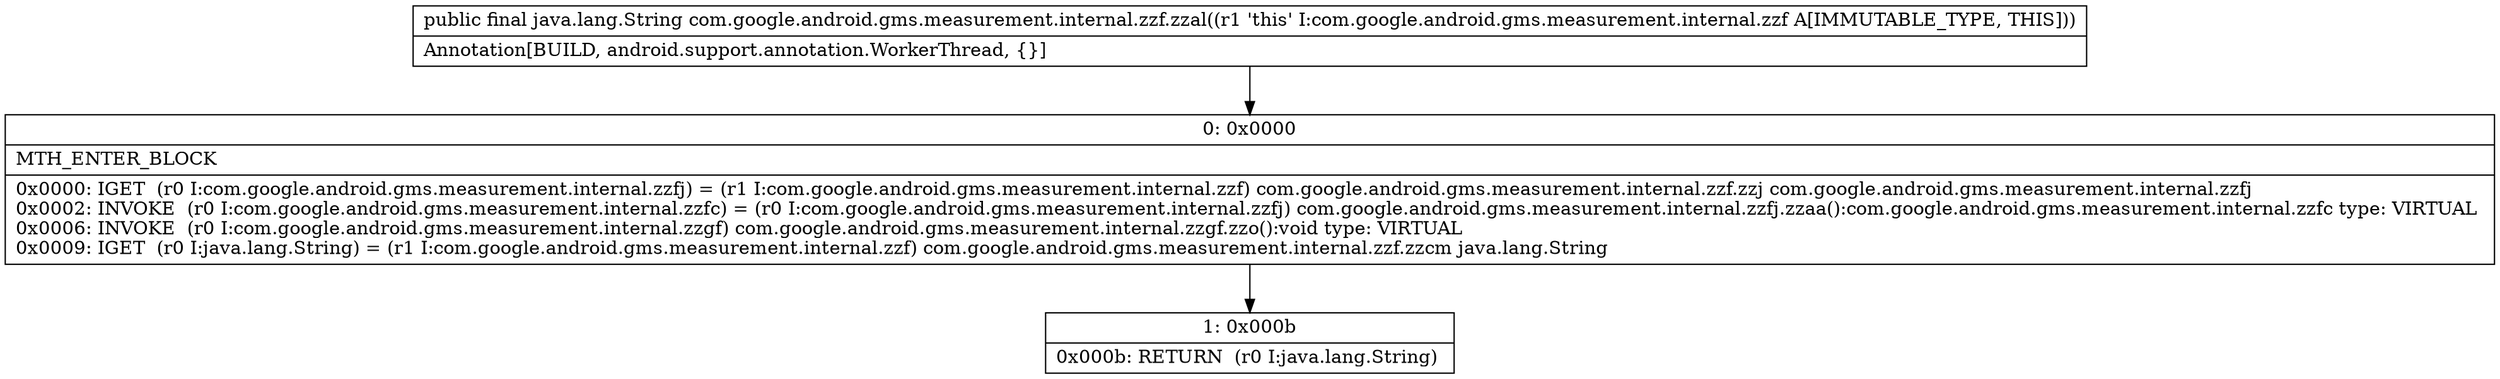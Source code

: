 digraph "CFG forcom.google.android.gms.measurement.internal.zzf.zzal()Ljava\/lang\/String;" {
Node_0 [shape=record,label="{0\:\ 0x0000|MTH_ENTER_BLOCK\l|0x0000: IGET  (r0 I:com.google.android.gms.measurement.internal.zzfj) = (r1 I:com.google.android.gms.measurement.internal.zzf) com.google.android.gms.measurement.internal.zzf.zzj com.google.android.gms.measurement.internal.zzfj \l0x0002: INVOKE  (r0 I:com.google.android.gms.measurement.internal.zzfc) = (r0 I:com.google.android.gms.measurement.internal.zzfj) com.google.android.gms.measurement.internal.zzfj.zzaa():com.google.android.gms.measurement.internal.zzfc type: VIRTUAL \l0x0006: INVOKE  (r0 I:com.google.android.gms.measurement.internal.zzgf) com.google.android.gms.measurement.internal.zzgf.zzo():void type: VIRTUAL \l0x0009: IGET  (r0 I:java.lang.String) = (r1 I:com.google.android.gms.measurement.internal.zzf) com.google.android.gms.measurement.internal.zzf.zzcm java.lang.String \l}"];
Node_1 [shape=record,label="{1\:\ 0x000b|0x000b: RETURN  (r0 I:java.lang.String) \l}"];
MethodNode[shape=record,label="{public final java.lang.String com.google.android.gms.measurement.internal.zzf.zzal((r1 'this' I:com.google.android.gms.measurement.internal.zzf A[IMMUTABLE_TYPE, THIS]))  | Annotation[BUILD, android.support.annotation.WorkerThread, \{\}]\l}"];
MethodNode -> Node_0;
Node_0 -> Node_1;
}


